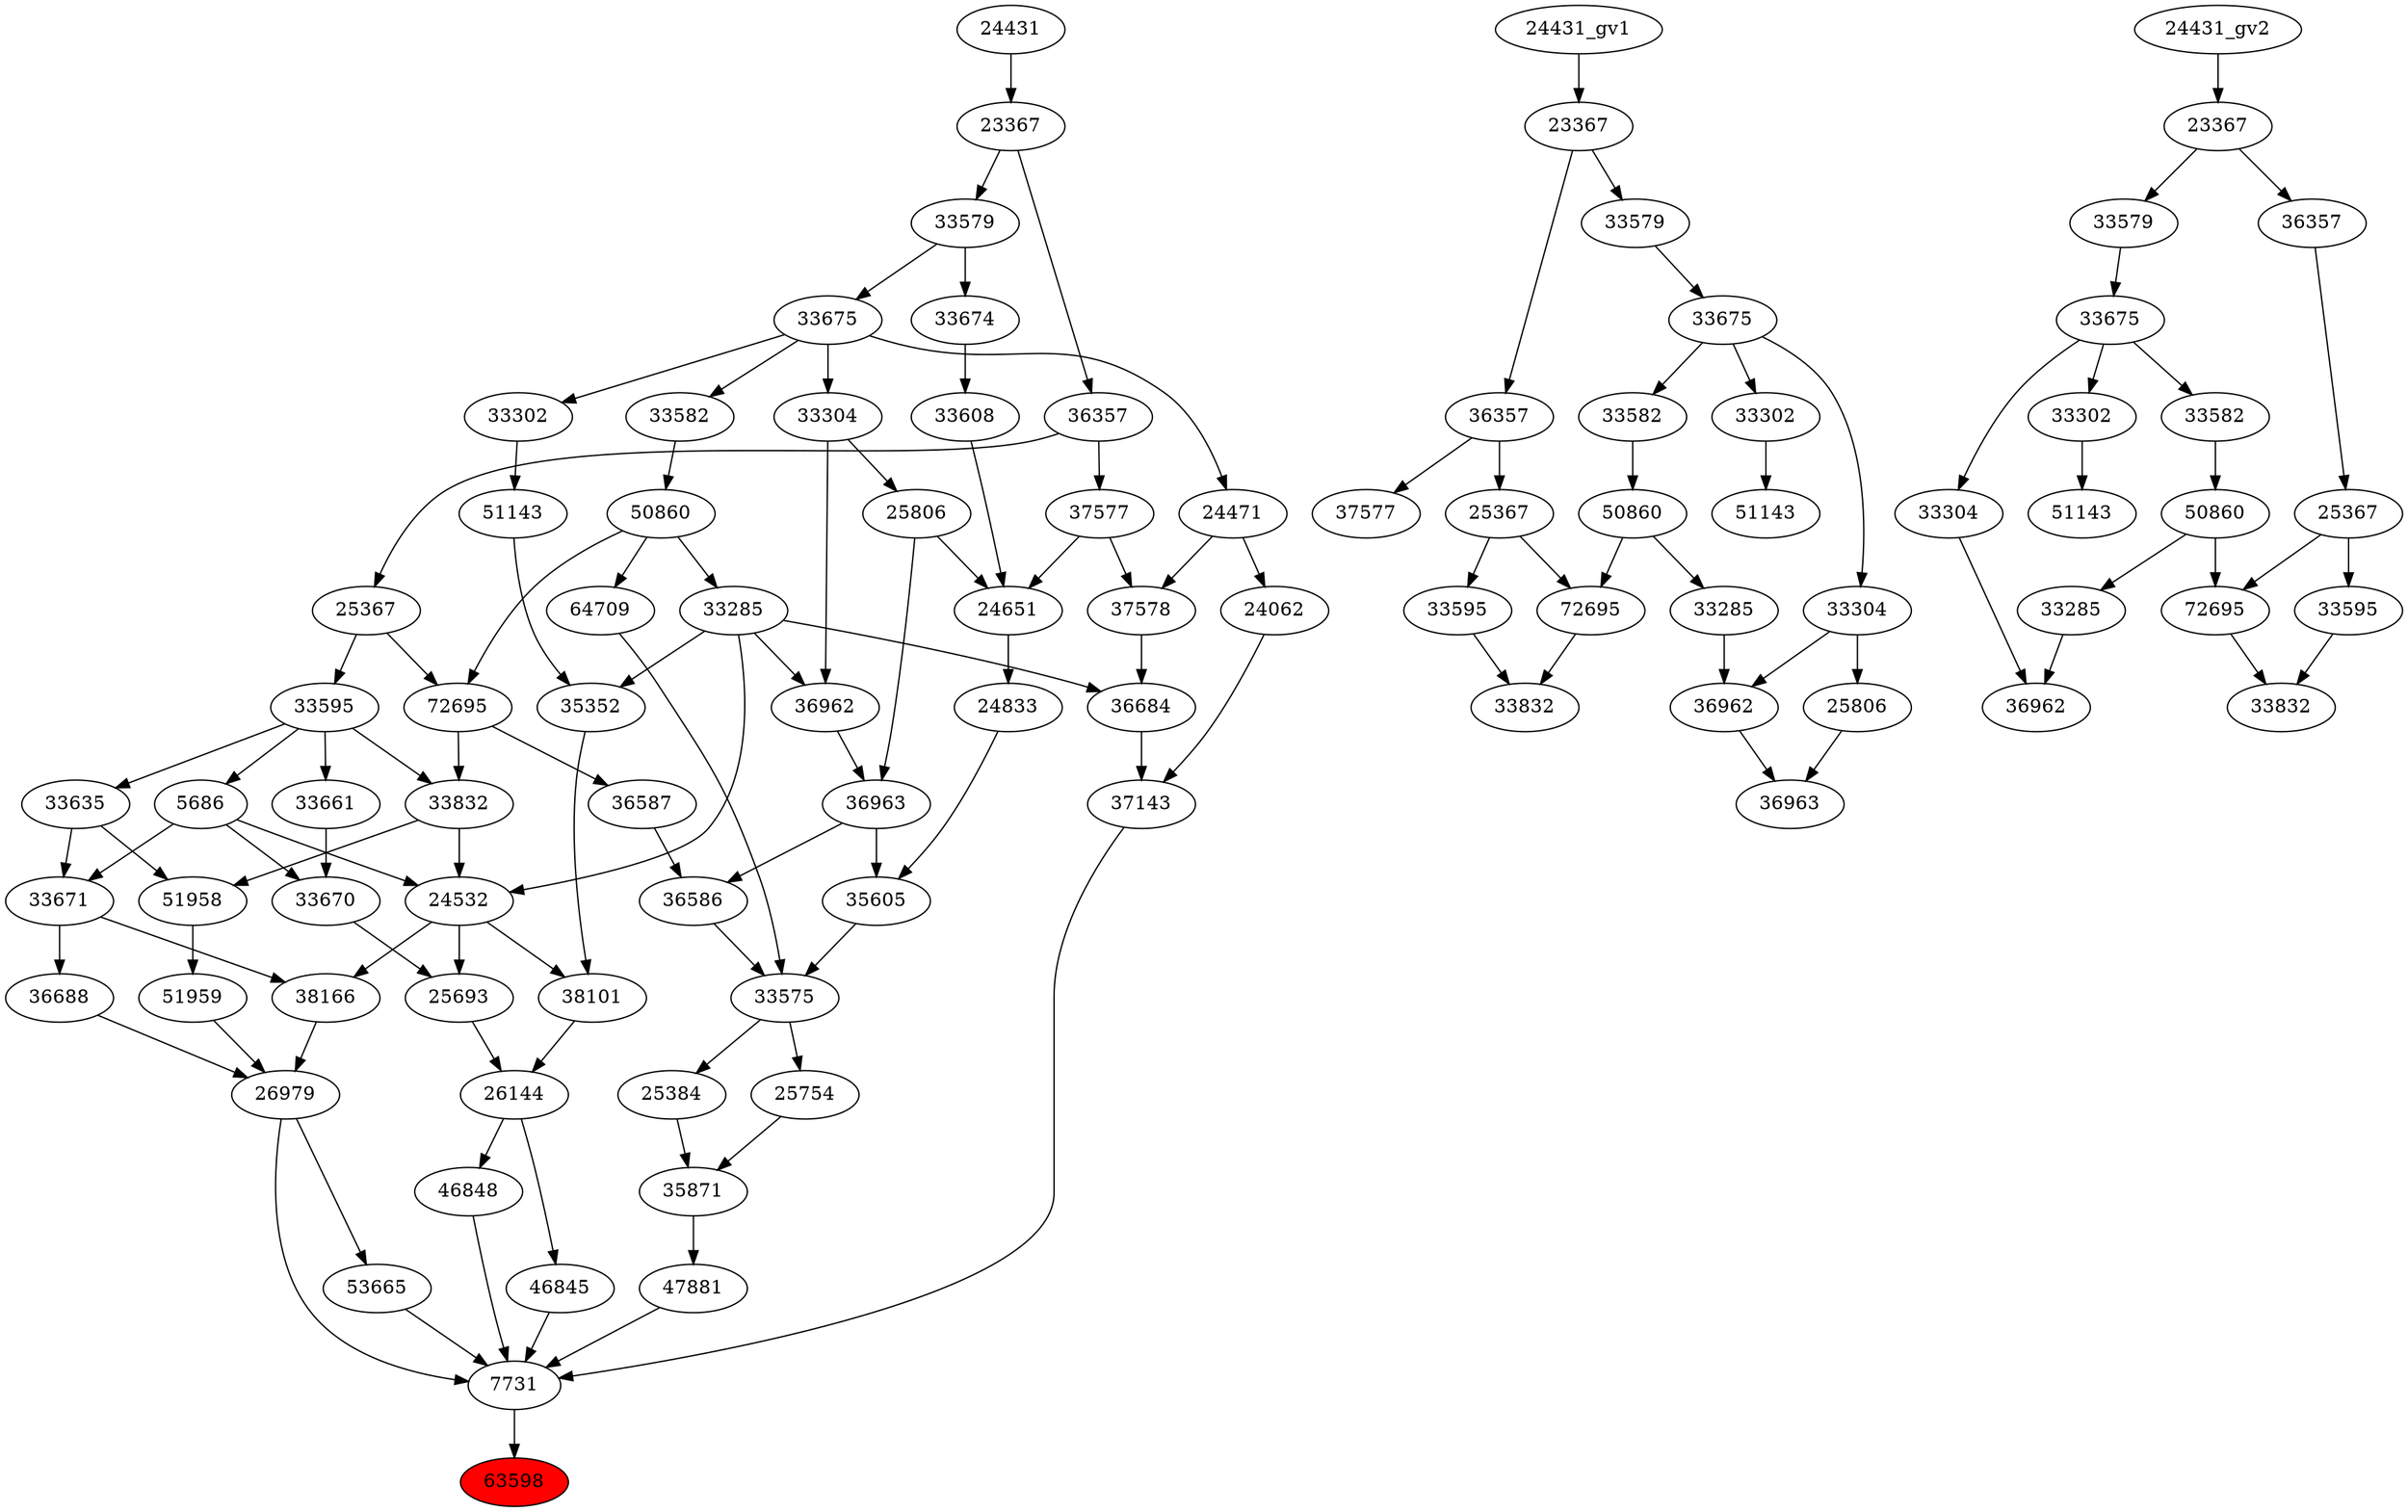 strict digraph root {
	node [label="\N"];
	{
		node [fillcolor="",
			label="\N",
			style=""
		];
		63598		 [fillcolor=red,
			label=63598,
			style=filled];
		7731		 [label=7731];
		7731 -> 63598;
		53665		 [label=53665];
		53665 -> 7731;
		37143		 [label=37143];
		37143 -> 7731;
		46845		 [label=46845];
		46845 -> 7731;
		46848		 [label=46848];
		46848 -> 7731;
		47881		 [label=47881];
		47881 -> 7731;
		26979		 [label=26979];
		26979 -> 7731;
		26979 -> 53665;
		36684		 [label=36684];
		36684 -> 37143;
		24062		 [label=24062];
		24062 -> 37143;
		26144		 [label=26144];
		26144 -> 46845;
		26144 -> 46848;
		35871		 [label=35871];
		35871 -> 47881;
		36688		 [label=36688];
		36688 -> 26979;
		38166		 [label=38166];
		38166 -> 26979;
		51959		 [label=51959];
		51959 -> 26979;
		33285		 [label=33285];
		33285 -> 36684;
		24532		 [label=24532];
		33285 -> 24532;
		35352		 [label=35352];
		33285 -> 35352;
		36962		 [label=36962];
		33285 -> 36962;
		37578		 [label=37578];
		37578 -> 36684;
		24471		 [label=24471];
		24471 -> 24062;
		24471 -> 37578;
		38101		 [label=38101];
		38101 -> 26144;
		25693		 [label=25693];
		25693 -> 26144;
		25384		 [label=25384];
		25384 -> 35871;
		25754		 [label=25754];
		25754 -> 35871;
		33671		 [label=33671];
		33671 -> 36688;
		33671 -> 38166;
		24532 -> 38166;
		24532 -> 38101;
		24532 -> 25693;
		51958		 [label=51958];
		51958 -> 51959;
		50860		 [label=50860];
		50860 -> 33285;
		64709		 [label=64709];
		50860 -> 64709;
		72695		 [label=72695];
		50860 -> 72695;
		37577		 [label=37577];
		37577 -> 37578;
		24651		 [label=24651];
		37577 -> 24651;
		33675		 [label=33675];
		33675 -> 24471;
		33582		 [label=33582];
		33675 -> 33582;
		33302		 [label=33302];
		33675 -> 33302;
		33304		 [label=33304];
		33675 -> 33304;
		35352 -> 38101;
		33670		 [label=33670];
		33670 -> 25693;
		33575		 [label=33575];
		33575 -> 25384;
		33575 -> 25754;
		5686		 [label=5686];
		5686 -> 33671;
		5686 -> 24532;
		5686 -> 33670;
		33635		 [label=33635];
		33635 -> 33671;
		33635 -> 51958;
		33832		 [label=33832];
		33832 -> 24532;
		33832 -> 51958;
		33582 -> 50860;
		36357		 [label=36357];
		36357 -> 37577;
		25367		 [label=25367];
		36357 -> 25367;
		33579		 [label=33579];
		33579 -> 33675;
		33674		 [label=33674];
		33579 -> 33674;
		51143		 [label=51143];
		51143 -> 35352;
		33661		 [label=33661];
		33661 -> 33670;
		36586		 [label=36586];
		36586 -> 33575;
		35605		 [label=35605];
		35605 -> 33575;
		64709 -> 33575;
		33595		 [label=33595];
		33595 -> 5686;
		33595 -> 33635;
		33595 -> 33832;
		33595 -> 33661;
		72695 -> 33832;
		36587		 [label=36587];
		72695 -> 36587;
		23367		 [label=23367];
		23367 -> 36357;
		23367 -> 33579;
		33302 -> 51143;
		36587 -> 36586;
		36963		 [label=36963];
		36963 -> 36586;
		36963 -> 35605;
		24833		 [label=24833];
		24833 -> 35605;
		25367 -> 33595;
		25367 -> 72695;
		24431		 [label=24431];
		24431 -> 23367;
		36962 -> 36963;
		25806		 [label=25806];
		25806 -> 36963;
		25806 -> 24651;
		24651 -> 24833;
		33304 -> 36962;
		33304 -> 25806;
		33608		 [label=33608];
		33608 -> 24651;
		33674 -> 33608;
	}
	{
		node [label="\N"];
		"33285_gv1"		 [label=33285];
		"36962_gv1"		 [label=36962];
		"33285_gv1" -> "36962_gv1";
		"50860_gv1"		 [label=50860];
		"50860_gv1" -> "33285_gv1";
		"72695_gv1"		 [label=72695];
		"50860_gv1" -> "72695_gv1";
		"33582_gv1"		 [label=33582];
		"33582_gv1" -> "50860_gv1";
		"37577_gv1"		 [label=37577];
		"36357_gv1"		 [label=36357];
		"36357_gv1" -> "37577_gv1";
		"25367_gv1"		 [label=25367];
		"36357_gv1" -> "25367_gv1";
		"33675_gv1"		 [label=33675];
		"33675_gv1" -> "33582_gv1";
		"33302_gv1"		 [label=33302];
		"33675_gv1" -> "33302_gv1";
		"33304_gv1"		 [label=33304];
		"33675_gv1" -> "33304_gv1";
		"33579_gv1"		 [label=33579];
		"33579_gv1" -> "33675_gv1";
		"33832_gv1"		 [label=33832];
		"72695_gv1" -> "33832_gv1";
		"33595_gv1"		 [label=33595];
		"33595_gv1" -> "33832_gv1";
		"23367_gv1"		 [label=23367];
		"23367_gv1" -> "36357_gv1";
		"23367_gv1" -> "33579_gv1";
		"51143_gv1"		 [label=51143];
		"33302_gv1" -> "51143_gv1";
		"25367_gv1" -> "72695_gv1";
		"25367_gv1" -> "33595_gv1";
		"24431_gv1" -> "23367_gv1";
		"36963_gv1"		 [label=36963];
		"36962_gv1" -> "36963_gv1";
		"25806_gv1"		 [label=25806];
		"25806_gv1" -> "36963_gv1";
		"33304_gv1" -> "36962_gv1";
		"33304_gv1" -> "25806_gv1";
	}
	{
		node [label="\N"];
		"50860_gv2"		 [label=50860];
		"33285_gv2"		 [label=33285];
		"50860_gv2" -> "33285_gv2";
		"72695_gv2"		 [label=72695];
		"50860_gv2" -> "72695_gv2";
		"33582_gv2"		 [label=33582];
		"33582_gv2" -> "50860_gv2";
		"36962_gv2"		 [label=36962];
		"33285_gv2" -> "36962_gv2";
		"33304_gv2"		 [label=33304];
		"33304_gv2" -> "36962_gv2";
		"51143_gv2"		 [label=51143];
		"33302_gv2"		 [label=33302];
		"33302_gv2" -> "51143_gv2";
		"33675_gv2"		 [label=33675];
		"33675_gv2" -> "33582_gv2";
		"33675_gv2" -> "33304_gv2";
		"33675_gv2" -> "33302_gv2";
		"33832_gv2"		 [label=33832];
		"72695_gv2" -> "33832_gv2";
		"33595_gv2"		 [label=33595];
		"33595_gv2" -> "33832_gv2";
		"33579_gv2"		 [label=33579];
		"33579_gv2" -> "33675_gv2";
		"25367_gv2"		 [label=25367];
		"25367_gv2" -> "72695_gv2";
		"25367_gv2" -> "33595_gv2";
		"23367_gv2"		 [label=23367];
		"23367_gv2" -> "33579_gv2";
		"36357_gv2"		 [label=36357];
		"23367_gv2" -> "36357_gv2";
		"36357_gv2" -> "25367_gv2";
		"24431_gv2" -> "23367_gv2";
	}
}
